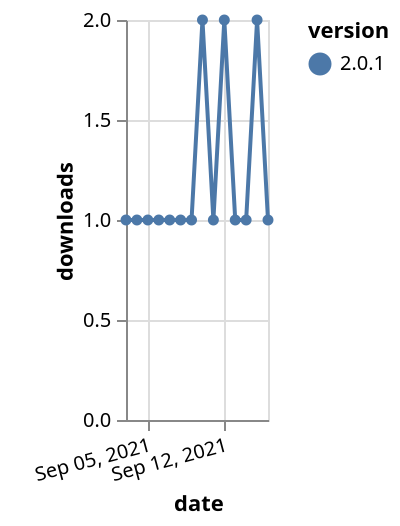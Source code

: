 {"$schema": "https://vega.github.io/schema/vega-lite/v5.json", "description": "A simple bar chart with embedded data.", "data": {"values": [{"date": "2021-09-03", "total": 301, "delta": 1, "version": "2.0.1"}, {"date": "2021-09-04", "total": 302, "delta": 1, "version": "2.0.1"}, {"date": "2021-09-05", "total": 303, "delta": 1, "version": "2.0.1"}, {"date": "2021-09-06", "total": 304, "delta": 1, "version": "2.0.1"}, {"date": "2021-09-07", "total": 305, "delta": 1, "version": "2.0.1"}, {"date": "2021-09-08", "total": 306, "delta": 1, "version": "2.0.1"}, {"date": "2021-09-09", "total": 307, "delta": 1, "version": "2.0.1"}, {"date": "2021-09-10", "total": 309, "delta": 2, "version": "2.0.1"}, {"date": "2021-09-11", "total": 310, "delta": 1, "version": "2.0.1"}, {"date": "2021-09-12", "total": 312, "delta": 2, "version": "2.0.1"}, {"date": "2021-09-13", "total": 313, "delta": 1, "version": "2.0.1"}, {"date": "2021-09-14", "total": 314, "delta": 1, "version": "2.0.1"}, {"date": "2021-09-15", "total": 316, "delta": 2, "version": "2.0.1"}, {"date": "2021-09-16", "total": 317, "delta": 1, "version": "2.0.1"}]}, "width": "container", "mark": {"type": "line", "point": {"filled": true}}, "encoding": {"x": {"field": "date", "type": "temporal", "timeUnit": "yearmonthdate", "title": "date", "axis": {"labelAngle": -15}}, "y": {"field": "delta", "type": "quantitative", "title": "downloads"}, "color": {"field": "version", "type": "nominal"}, "tooltip": {"field": "delta"}}}